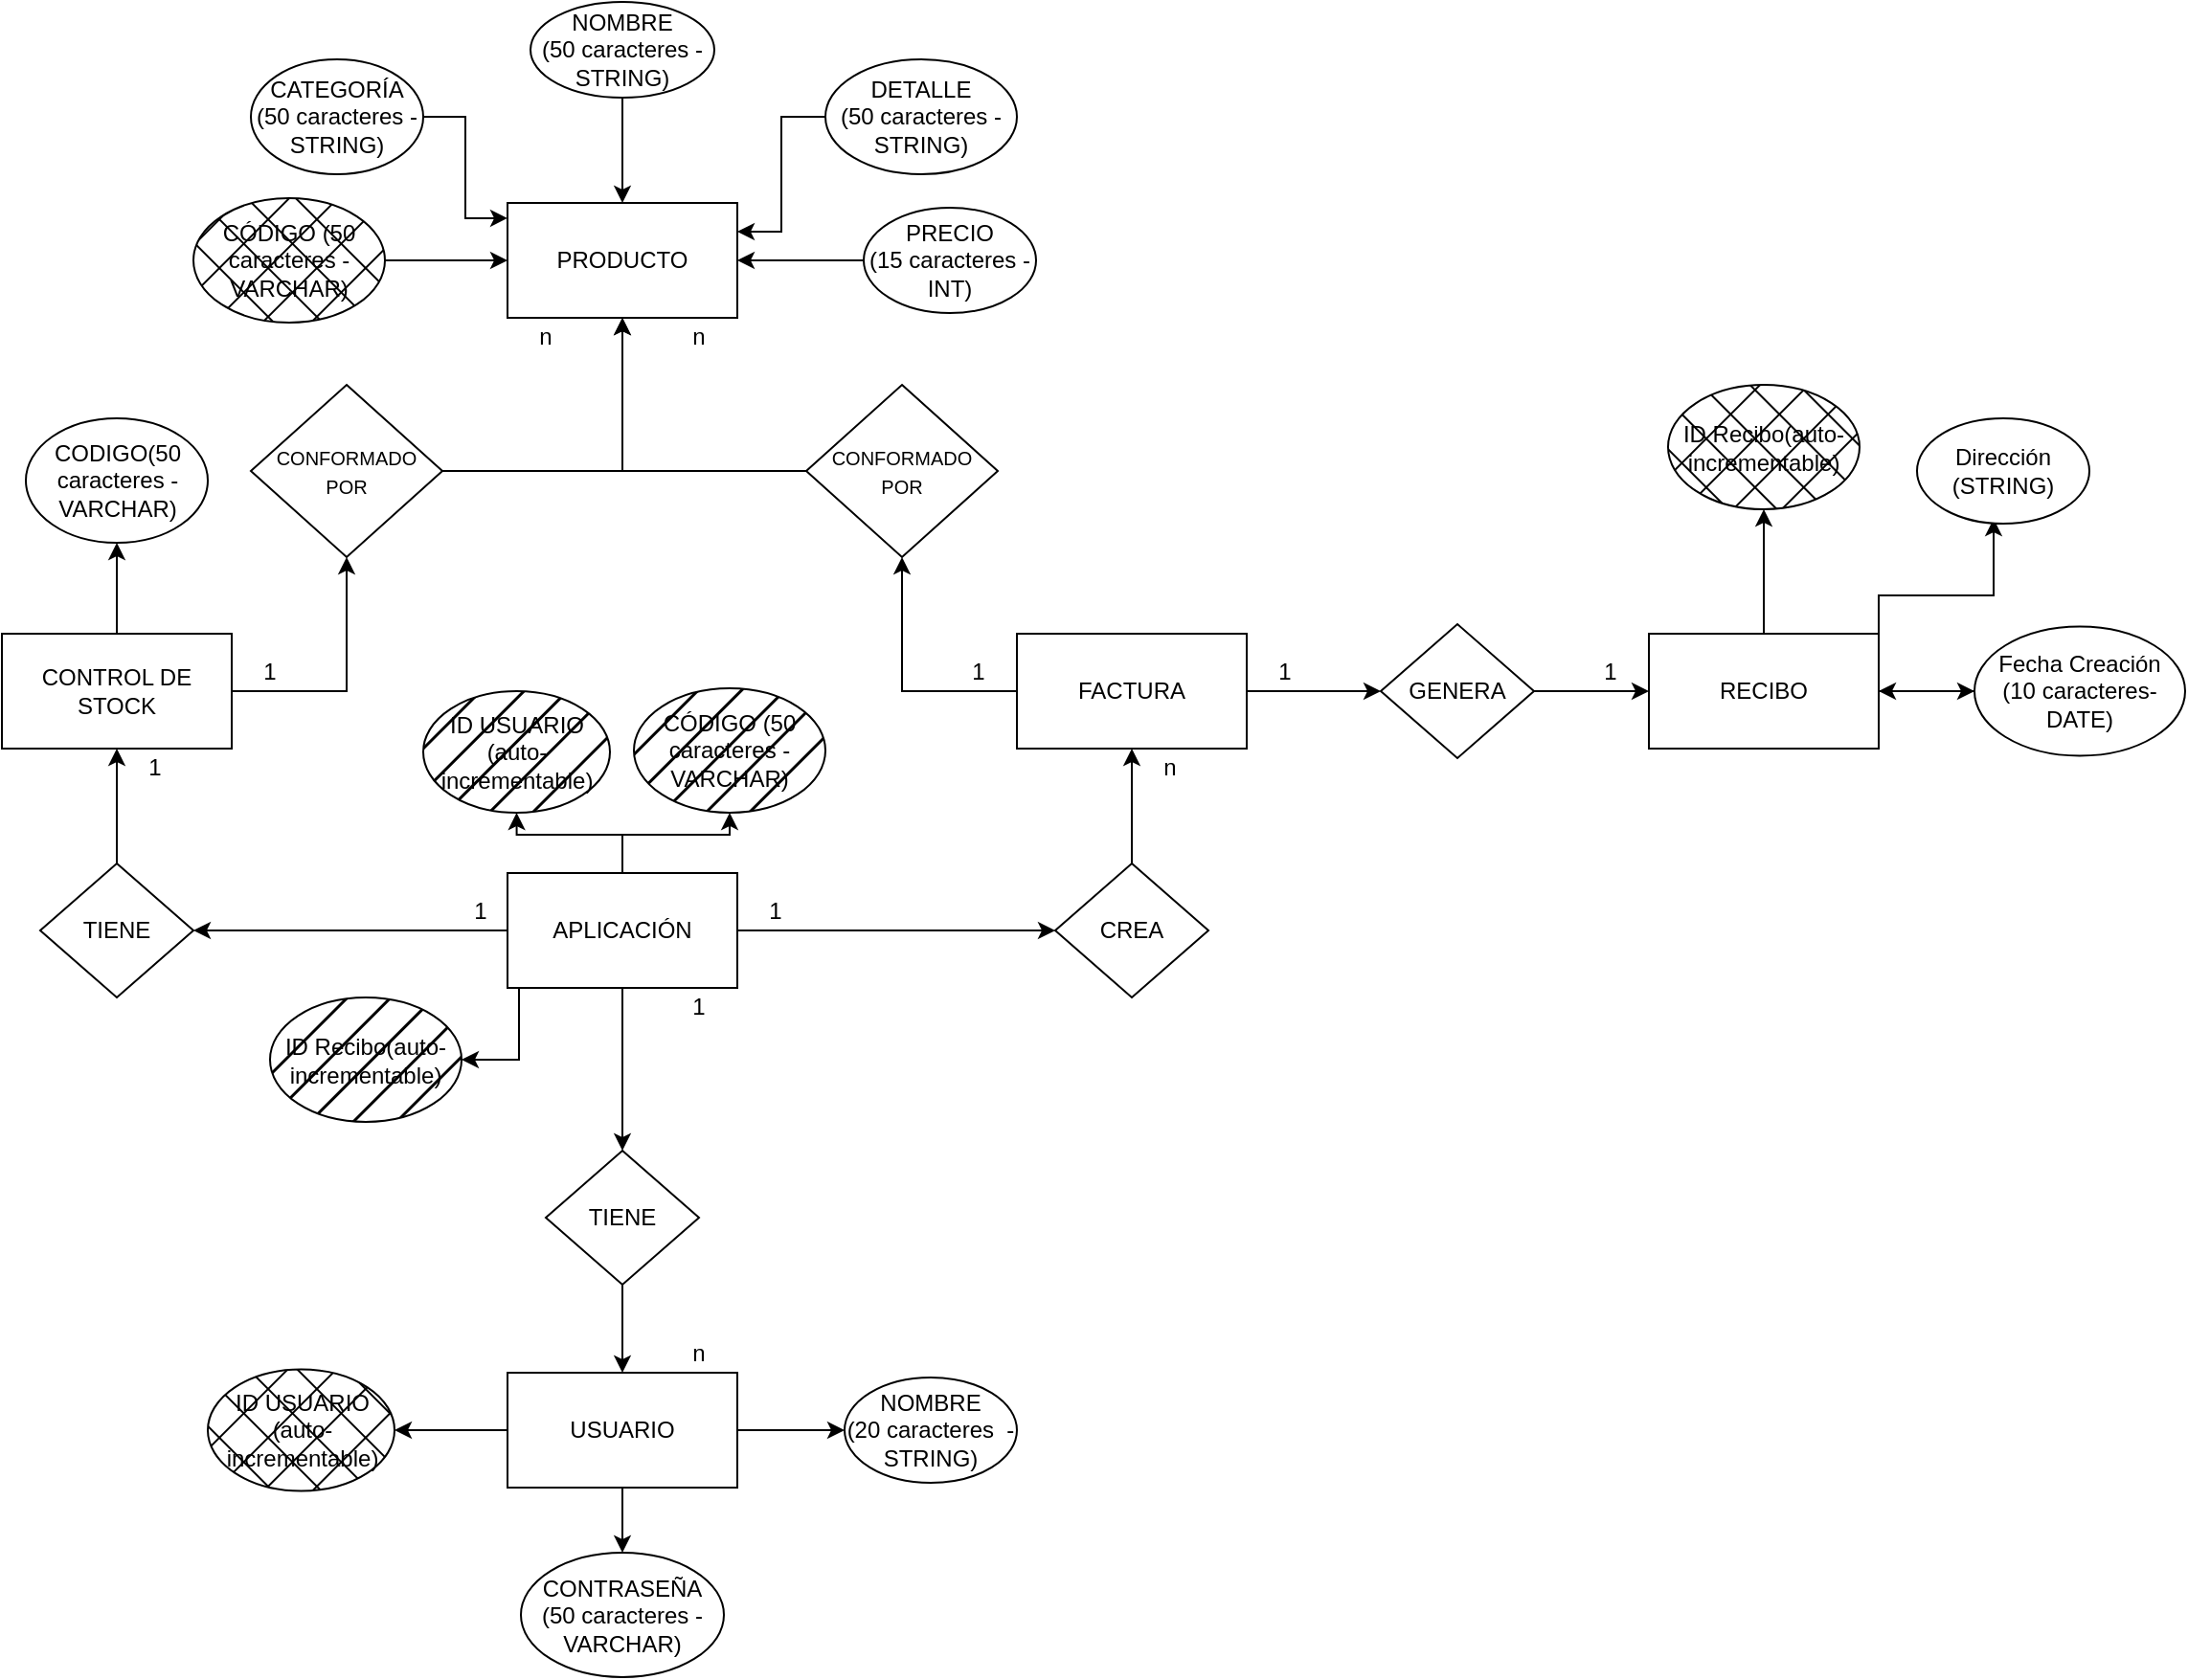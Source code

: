 <mxfile version="21.1.8" type="device">
  <diagram name="Página-1" id="AepbXCgjnHJDwi-GlF7M">
    <mxGraphModel dx="880" dy="1237" grid="1" gridSize="10" guides="1" tooltips="1" connect="1" arrows="1" fold="1" page="1" pageScale="1" pageWidth="1169" pageHeight="827" math="0" shadow="0">
      <root>
        <mxCell id="0" />
        <mxCell id="1" parent="0" />
        <mxCell id="afxZPn47sews8vrAxT-C-2" value="PRODUCTO" style="rounded=0;whiteSpace=wrap;html=1;" parent="1" vertex="1">
          <mxGeometry x="534" y="85" width="120" height="60" as="geometry" />
        </mxCell>
        <mxCell id="afxZPn47sews8vrAxT-C-19" style="edgeStyle=orthogonalEdgeStyle;rounded=0;orthogonalLoop=1;jettySize=auto;html=1;entryX=0;entryY=0.5;entryDx=0;entryDy=0;" parent="1" source="afxZPn47sews8vrAxT-C-12" target="afxZPn47sews8vrAxT-C-2" edge="1">
          <mxGeometry relative="1" as="geometry" />
        </mxCell>
        <mxCell id="afxZPn47sews8vrAxT-C-12" value="CÓDIGO (50 caracteres - VARCHAR)" style="ellipse;whiteSpace=wrap;html=1;fontSize=12;shadow=0;gradientColor=none;fillStyle=cross-hatch;fillColor=#000000;" parent="1" vertex="1">
          <mxGeometry x="370" y="82.5" width="100" height="65" as="geometry" />
        </mxCell>
        <mxCell id="afxZPn47sews8vrAxT-C-23" style="edgeStyle=orthogonalEdgeStyle;rounded=0;orthogonalLoop=1;jettySize=auto;html=1;entryX=0.5;entryY=0;entryDx=0;entryDy=0;" parent="1" source="afxZPn47sews8vrAxT-C-14" target="afxZPn47sews8vrAxT-C-2" edge="1">
          <mxGeometry relative="1" as="geometry" />
        </mxCell>
        <mxCell id="afxZPn47sews8vrAxT-C-14" value="NOMBRE&lt;br&gt;(50 caracteres - STRING)" style="ellipse;whiteSpace=wrap;html=1;fontSize=12;" parent="1" vertex="1">
          <mxGeometry x="546" y="-20" width="96" height="50" as="geometry" />
        </mxCell>
        <mxCell id="afxZPn47sews8vrAxT-C-22" style="edgeStyle=orthogonalEdgeStyle;rounded=0;orthogonalLoop=1;jettySize=auto;html=1;entryX=0;entryY=0.133;entryDx=0;entryDy=0;entryPerimeter=0;" parent="1" source="afxZPn47sews8vrAxT-C-15" target="afxZPn47sews8vrAxT-C-2" edge="1">
          <mxGeometry relative="1" as="geometry" />
        </mxCell>
        <mxCell id="afxZPn47sews8vrAxT-C-15" value="CATEGORÍA (50 caracteres - STRING)" style="ellipse;whiteSpace=wrap;html=1;fontSize=12;" parent="1" vertex="1">
          <mxGeometry x="400" y="10" width="90" height="60" as="geometry" />
        </mxCell>
        <mxCell id="afxZPn47sews8vrAxT-C-24" style="edgeStyle=orthogonalEdgeStyle;rounded=0;orthogonalLoop=1;jettySize=auto;html=1;entryX=1;entryY=0.25;entryDx=0;entryDy=0;" parent="1" source="afxZPn47sews8vrAxT-C-16" target="afxZPn47sews8vrAxT-C-2" edge="1">
          <mxGeometry relative="1" as="geometry" />
        </mxCell>
        <mxCell id="afxZPn47sews8vrAxT-C-16" value="DETALLE&lt;br&gt;(50 caracteres - STRING)" style="ellipse;whiteSpace=wrap;html=1;fontSize=12;" parent="1" vertex="1">
          <mxGeometry x="700" y="10" width="100" height="60" as="geometry" />
        </mxCell>
        <mxCell id="afxZPn47sews8vrAxT-C-28" style="edgeStyle=orthogonalEdgeStyle;rounded=0;orthogonalLoop=1;jettySize=auto;html=1;entryX=1;entryY=0.5;entryDx=0;entryDy=0;" parent="1" source="afxZPn47sews8vrAxT-C-17" target="afxZPn47sews8vrAxT-C-2" edge="1">
          <mxGeometry relative="1" as="geometry" />
        </mxCell>
        <mxCell id="afxZPn47sews8vrAxT-C-17" value="PRECIO&lt;br&gt;(15 caracteres - INT)" style="ellipse;whiteSpace=wrap;html=1;fontSize=12;" parent="1" vertex="1">
          <mxGeometry x="720" y="87.5" width="90" height="55" as="geometry" />
        </mxCell>
        <mxCell id="afxZPn47sews8vrAxT-C-61" style="edgeStyle=orthogonalEdgeStyle;rounded=0;orthogonalLoop=1;jettySize=auto;html=1;" parent="1" source="afxZPn47sews8vrAxT-C-29" target="afxZPn47sews8vrAxT-C-60" edge="1">
          <mxGeometry relative="1" as="geometry">
            <Array as="points">
              <mxPoint x="594" y="540" />
              <mxPoint x="594" y="540" />
            </Array>
          </mxGeometry>
        </mxCell>
        <mxCell id="afxZPn47sews8vrAxT-C-69" style="edgeStyle=orthogonalEdgeStyle;rounded=0;orthogonalLoop=1;jettySize=auto;html=1;" parent="1" source="afxZPn47sews8vrAxT-C-29" target="afxZPn47sews8vrAxT-C-68" edge="1">
          <mxGeometry relative="1" as="geometry" />
        </mxCell>
        <mxCell id="afxZPn47sews8vrAxT-C-73" style="edgeStyle=orthogonalEdgeStyle;rounded=0;orthogonalLoop=1;jettySize=auto;html=1;entryX=0;entryY=0.5;entryDx=0;entryDy=0;" parent="1" source="afxZPn47sews8vrAxT-C-29" target="afxZPn47sews8vrAxT-C-74" edge="1">
          <mxGeometry relative="1" as="geometry">
            <mxPoint x="730" y="465" as="targetPoint" />
          </mxGeometry>
        </mxCell>
        <mxCell id="dvAhUXR_tMsbIHyLgRzu-29" style="edgeStyle=orthogonalEdgeStyle;rounded=0;orthogonalLoop=1;jettySize=auto;html=1;entryX=0.5;entryY=1;entryDx=0;entryDy=0;" parent="1" source="afxZPn47sews8vrAxT-C-29" target="dvAhUXR_tMsbIHyLgRzu-23" edge="1">
          <mxGeometry relative="1" as="geometry" />
        </mxCell>
        <mxCell id="dvAhUXR_tMsbIHyLgRzu-33" style="edgeStyle=orthogonalEdgeStyle;rounded=0;orthogonalLoop=1;jettySize=auto;html=1;" parent="1" source="afxZPn47sews8vrAxT-C-29" target="dvAhUXR_tMsbIHyLgRzu-32" edge="1">
          <mxGeometry relative="1" as="geometry" />
        </mxCell>
        <mxCell id="dvAhUXR_tMsbIHyLgRzu-37" style="edgeStyle=orthogonalEdgeStyle;rounded=0;orthogonalLoop=1;jettySize=auto;html=1;entryX=1;entryY=0.5;entryDx=0;entryDy=0;" parent="1" source="afxZPn47sews8vrAxT-C-29" target="dvAhUXR_tMsbIHyLgRzu-34" edge="1">
          <mxGeometry relative="1" as="geometry">
            <Array as="points">
              <mxPoint x="540" y="533" />
            </Array>
          </mxGeometry>
        </mxCell>
        <mxCell id="afxZPn47sews8vrAxT-C-29" value="APLICACIÓN" style="rounded=0;whiteSpace=wrap;html=1;" parent="1" vertex="1">
          <mxGeometry x="534" y="435" width="120" height="60" as="geometry" />
        </mxCell>
        <mxCell id="afxZPn47sews8vrAxT-C-47" style="edgeStyle=orthogonalEdgeStyle;rounded=0;orthogonalLoop=1;jettySize=auto;html=1;entryX=0.5;entryY=1;entryDx=0;entryDy=0;" parent="1" source="afxZPn47sews8vrAxT-C-30" target="afxZPn47sews8vrAxT-C-46" edge="1">
          <mxGeometry relative="1" as="geometry" />
        </mxCell>
        <mxCell id="afxZPn47sews8vrAxT-C-67" style="edgeStyle=orthogonalEdgeStyle;rounded=0;orthogonalLoop=1;jettySize=auto;html=1;" parent="1" source="afxZPn47sews8vrAxT-C-30" target="afxZPn47sews8vrAxT-C-51" edge="1">
          <mxGeometry relative="1" as="geometry" />
        </mxCell>
        <mxCell id="afxZPn47sews8vrAxT-C-30" value="FACTURA" style="rounded=0;whiteSpace=wrap;html=1;" parent="1" vertex="1">
          <mxGeometry x="800" y="310" width="120" height="60" as="geometry" />
        </mxCell>
        <mxCell id="afxZPn47sews8vrAxT-C-44" style="edgeStyle=orthogonalEdgeStyle;rounded=0;orthogonalLoop=1;jettySize=auto;html=1;" parent="1" source="afxZPn47sews8vrAxT-C-31" target="afxZPn47sews8vrAxT-C-43" edge="1">
          <mxGeometry relative="1" as="geometry" />
        </mxCell>
        <mxCell id="dvAhUXR_tMsbIHyLgRzu-13" style="edgeStyle=orthogonalEdgeStyle;rounded=0;orthogonalLoop=1;jettySize=auto;html=1;entryX=0.5;entryY=1;entryDx=0;entryDy=0;" parent="1" source="afxZPn47sews8vrAxT-C-31" target="dvAhUXR_tMsbIHyLgRzu-14" edge="1">
          <mxGeometry relative="1" as="geometry">
            <mxPoint x="330" y="265" as="targetPoint" />
          </mxGeometry>
        </mxCell>
        <mxCell id="afxZPn47sews8vrAxT-C-31" value="CONTROL DE STOCK" style="rounded=0;whiteSpace=wrap;html=1;" parent="1" vertex="1">
          <mxGeometry x="270" y="310" width="120" height="60" as="geometry" />
        </mxCell>
        <mxCell id="dvAhUXR_tMsbIHyLgRzu-17" style="edgeStyle=orthogonalEdgeStyle;rounded=0;orthogonalLoop=1;jettySize=auto;html=1;entryX=1;entryY=0.5;entryDx=0;entryDy=0;" parent="1" source="afxZPn47sews8vrAxT-C-32" target="dvAhUXR_tMsbIHyLgRzu-16" edge="1">
          <mxGeometry relative="1" as="geometry" />
        </mxCell>
        <mxCell id="dvAhUXR_tMsbIHyLgRzu-20" style="edgeStyle=orthogonalEdgeStyle;rounded=0;orthogonalLoop=1;jettySize=auto;html=1;entryX=0.5;entryY=0;entryDx=0;entryDy=0;" parent="1" source="afxZPn47sews8vrAxT-C-32" target="dvAhUXR_tMsbIHyLgRzu-19" edge="1">
          <mxGeometry relative="1" as="geometry" />
        </mxCell>
        <mxCell id="dvAhUXR_tMsbIHyLgRzu-21" style="edgeStyle=orthogonalEdgeStyle;rounded=0;orthogonalLoop=1;jettySize=auto;html=1;entryX=0;entryY=0.5;entryDx=0;entryDy=0;" parent="1" source="afxZPn47sews8vrAxT-C-32" target="dvAhUXR_tMsbIHyLgRzu-18" edge="1">
          <mxGeometry relative="1" as="geometry" />
        </mxCell>
        <mxCell id="afxZPn47sews8vrAxT-C-32" value="USUARIO" style="rounded=0;whiteSpace=wrap;html=1;" parent="1" vertex="1">
          <mxGeometry x="534" y="696" width="120" height="60" as="geometry" />
        </mxCell>
        <mxCell id="dvAhUXR_tMsbIHyLgRzu-6" style="edgeStyle=orthogonalEdgeStyle;rounded=0;orthogonalLoop=1;jettySize=auto;html=1;entryX=0;entryY=0.5;entryDx=0;entryDy=0;" parent="1" source="afxZPn47sews8vrAxT-C-33" target="dvAhUXR_tMsbIHyLgRzu-5" edge="1">
          <mxGeometry relative="1" as="geometry" />
        </mxCell>
        <mxCell id="dvAhUXR_tMsbIHyLgRzu-9" style="edgeStyle=orthogonalEdgeStyle;rounded=0;orthogonalLoop=1;jettySize=auto;html=1;entryX=0.5;entryY=1;entryDx=0;entryDy=0;" parent="1" source="afxZPn47sews8vrAxT-C-33" target="dvAhUXR_tMsbIHyLgRzu-1" edge="1">
          <mxGeometry relative="1" as="geometry" />
        </mxCell>
        <mxCell id="dvAhUXR_tMsbIHyLgRzu-10" style="edgeStyle=orthogonalEdgeStyle;rounded=0;orthogonalLoop=1;jettySize=auto;html=1;" parent="1" source="afxZPn47sews8vrAxT-C-33" edge="1">
          <mxGeometry relative="1" as="geometry">
            <mxPoint x="1310" y="250" as="targetPoint" />
            <Array as="points">
              <mxPoint x="1250" y="290" />
              <mxPoint x="1310" y="290" />
            </Array>
          </mxGeometry>
        </mxCell>
        <mxCell id="afxZPn47sews8vrAxT-C-33" value="RECIBO" style="rounded=0;whiteSpace=wrap;html=1;" parent="1" vertex="1">
          <mxGeometry x="1130" y="310" width="120" height="60" as="geometry" />
        </mxCell>
        <mxCell id="afxZPn47sews8vrAxT-C-45" style="edgeStyle=orthogonalEdgeStyle;rounded=0;orthogonalLoop=1;jettySize=auto;html=1;entryX=0.5;entryY=1;entryDx=0;entryDy=0;" parent="1" source="afxZPn47sews8vrAxT-C-43" target="afxZPn47sews8vrAxT-C-2" edge="1">
          <mxGeometry relative="1" as="geometry" />
        </mxCell>
        <mxCell id="afxZPn47sews8vrAxT-C-43" value="&lt;font style=&quot;font-size: 10px;&quot;&gt;CONFORMADO &lt;br&gt;POR&lt;/font&gt;" style="rhombus;whiteSpace=wrap;html=1;verticalAlign=middle;" parent="1" vertex="1">
          <mxGeometry x="400" y="180" width="100" height="90" as="geometry" />
        </mxCell>
        <mxCell id="afxZPn47sews8vrAxT-C-48" style="edgeStyle=orthogonalEdgeStyle;rounded=0;orthogonalLoop=1;jettySize=auto;html=1;entryX=0.5;entryY=1;entryDx=0;entryDy=0;" parent="1" source="afxZPn47sews8vrAxT-C-46" target="afxZPn47sews8vrAxT-C-2" edge="1">
          <mxGeometry relative="1" as="geometry" />
        </mxCell>
        <mxCell id="afxZPn47sews8vrAxT-C-46" value="&lt;font style=&quot;font-size: 10px;&quot;&gt;CONFORMADO &lt;br&gt;POR&lt;/font&gt;" style="rhombus;whiteSpace=wrap;html=1;verticalAlign=middle;" parent="1" vertex="1">
          <mxGeometry x="690" y="180" width="100" height="90" as="geometry" />
        </mxCell>
        <mxCell id="afxZPn47sews8vrAxT-C-53" style="edgeStyle=orthogonalEdgeStyle;rounded=0;orthogonalLoop=1;jettySize=auto;html=1;" parent="1" source="afxZPn47sews8vrAxT-C-51" target="afxZPn47sews8vrAxT-C-33" edge="1">
          <mxGeometry relative="1" as="geometry" />
        </mxCell>
        <mxCell id="afxZPn47sews8vrAxT-C-51" value="GENERA" style="rhombus;whiteSpace=wrap;html=1;verticalAlign=middle;" parent="1" vertex="1">
          <mxGeometry x="990" y="305" width="80" height="70" as="geometry" />
        </mxCell>
        <mxCell id="afxZPn47sews8vrAxT-C-54" value="1" style="text;html=1;strokeColor=none;fillColor=none;align=center;verticalAlign=middle;whiteSpace=wrap;rounded=0;" parent="1" vertex="1">
          <mxGeometry x="1090" y="320" width="40" height="20" as="geometry" />
        </mxCell>
        <mxCell id="afxZPn47sews8vrAxT-C-55" value="1" style="text;html=1;strokeColor=none;fillColor=none;align=center;verticalAlign=middle;whiteSpace=wrap;rounded=0;" parent="1" vertex="1">
          <mxGeometry x="920" y="320" width="40" height="20" as="geometry" />
        </mxCell>
        <mxCell id="afxZPn47sews8vrAxT-C-56" value="1" style="text;html=1;strokeColor=none;fillColor=none;align=center;verticalAlign=middle;whiteSpace=wrap;rounded=0;" parent="1" vertex="1">
          <mxGeometry x="760" y="320" width="40" height="20" as="geometry" />
        </mxCell>
        <mxCell id="afxZPn47sews8vrAxT-C-57" value="n" style="text;html=1;strokeColor=none;fillColor=none;align=center;verticalAlign=middle;whiteSpace=wrap;rounded=0;" parent="1" vertex="1">
          <mxGeometry x="614" y="145" width="40" height="20" as="geometry" />
        </mxCell>
        <mxCell id="afxZPn47sews8vrAxT-C-58" value="n" style="text;html=1;strokeColor=none;fillColor=none;align=center;verticalAlign=middle;whiteSpace=wrap;rounded=0;" parent="1" vertex="1">
          <mxGeometry x="534" y="145" width="40" height="20" as="geometry" />
        </mxCell>
        <mxCell id="afxZPn47sews8vrAxT-C-59" value="1" style="text;html=1;strokeColor=none;fillColor=none;align=center;verticalAlign=middle;whiteSpace=wrap;rounded=0;" parent="1" vertex="1">
          <mxGeometry x="390" y="320" width="40" height="20" as="geometry" />
        </mxCell>
        <mxCell id="afxZPn47sews8vrAxT-C-62" style="edgeStyle=orthogonalEdgeStyle;rounded=0;orthogonalLoop=1;jettySize=auto;html=1;entryX=0.5;entryY=0;entryDx=0;entryDy=0;" parent="1" source="afxZPn47sews8vrAxT-C-60" target="afxZPn47sews8vrAxT-C-32" edge="1">
          <mxGeometry relative="1" as="geometry" />
        </mxCell>
        <mxCell id="afxZPn47sews8vrAxT-C-60" value="TIENE" style="rhombus;whiteSpace=wrap;html=1;verticalAlign=middle;" parent="1" vertex="1">
          <mxGeometry x="554" y="580" width="80" height="70" as="geometry" />
        </mxCell>
        <mxCell id="afxZPn47sews8vrAxT-C-64" value="1" style="text;html=1;strokeColor=none;fillColor=none;align=center;verticalAlign=middle;whiteSpace=wrap;rounded=0;" parent="1" vertex="1">
          <mxGeometry x="614" y="495" width="40" height="20" as="geometry" />
        </mxCell>
        <mxCell id="afxZPn47sews8vrAxT-C-65" value="n" style="text;html=1;strokeColor=none;fillColor=none;align=center;verticalAlign=middle;whiteSpace=wrap;rounded=0;" parent="1" vertex="1">
          <mxGeometry x="614" y="676" width="40" height="20" as="geometry" />
        </mxCell>
        <mxCell id="afxZPn47sews8vrAxT-C-70" style="edgeStyle=orthogonalEdgeStyle;rounded=0;orthogonalLoop=1;jettySize=auto;html=1;entryX=0.5;entryY=1;entryDx=0;entryDy=0;" parent="1" source="afxZPn47sews8vrAxT-C-68" target="afxZPn47sews8vrAxT-C-31" edge="1">
          <mxGeometry relative="1" as="geometry" />
        </mxCell>
        <mxCell id="afxZPn47sews8vrAxT-C-68" value="TIENE" style="rhombus;whiteSpace=wrap;html=1;verticalAlign=middle;" parent="1" vertex="1">
          <mxGeometry x="290" y="430" width="80" height="70" as="geometry" />
        </mxCell>
        <mxCell id="afxZPn47sews8vrAxT-C-71" value="1" style="text;html=1;strokeColor=none;fillColor=none;align=center;verticalAlign=middle;whiteSpace=wrap;rounded=0;" parent="1" vertex="1">
          <mxGeometry x="500" y="445" width="40" height="20" as="geometry" />
        </mxCell>
        <mxCell id="afxZPn47sews8vrAxT-C-72" value="1" style="text;html=1;strokeColor=none;fillColor=none;align=center;verticalAlign=middle;whiteSpace=wrap;rounded=0;" parent="1" vertex="1">
          <mxGeometry x="330" y="370" width="40" height="20" as="geometry" />
        </mxCell>
        <mxCell id="afxZPn47sews8vrAxT-C-75" style="edgeStyle=orthogonalEdgeStyle;rounded=0;orthogonalLoop=1;jettySize=auto;html=1;entryX=0.5;entryY=1;entryDx=0;entryDy=0;" parent="1" source="afxZPn47sews8vrAxT-C-74" target="afxZPn47sews8vrAxT-C-30" edge="1">
          <mxGeometry relative="1" as="geometry" />
        </mxCell>
        <mxCell id="afxZPn47sews8vrAxT-C-74" value="CREA" style="rhombus;whiteSpace=wrap;html=1;verticalAlign=middle;" parent="1" vertex="1">
          <mxGeometry x="820" y="430" width="80" height="70" as="geometry" />
        </mxCell>
        <mxCell id="afxZPn47sews8vrAxT-C-76" value="1" style="text;html=1;strokeColor=none;fillColor=none;align=center;verticalAlign=middle;whiteSpace=wrap;rounded=0;" parent="1" vertex="1">
          <mxGeometry x="654" y="445" width="40" height="20" as="geometry" />
        </mxCell>
        <mxCell id="afxZPn47sews8vrAxT-C-77" value="n" style="text;html=1;strokeColor=none;fillColor=none;align=center;verticalAlign=middle;whiteSpace=wrap;rounded=0;" parent="1" vertex="1">
          <mxGeometry x="860" y="370" width="40" height="20" as="geometry" />
        </mxCell>
        <mxCell id="dvAhUXR_tMsbIHyLgRzu-1" value="ID Recibo(auto-incrementable)" style="ellipse;whiteSpace=wrap;html=1;fontSize=12;fillStyle=cross-hatch;fillColor=#000000;" parent="1" vertex="1">
          <mxGeometry x="1140" y="180" width="100" height="65" as="geometry" />
        </mxCell>
        <mxCell id="dvAhUXR_tMsbIHyLgRzu-3" value="&lt;div&gt;Dirección&lt;/div&gt;&lt;div&gt;(STRING)&lt;/div&gt;" style="ellipse;whiteSpace=wrap;html=1;fontSize=12;" parent="1" vertex="1">
          <mxGeometry x="1270" y="197.5" width="90" height="55" as="geometry" />
        </mxCell>
        <mxCell id="dvAhUXR_tMsbIHyLgRzu-11" value="" style="edgeStyle=orthogonalEdgeStyle;rounded=0;orthogonalLoop=1;jettySize=auto;html=1;" parent="1" source="dvAhUXR_tMsbIHyLgRzu-5" target="afxZPn47sews8vrAxT-C-33" edge="1">
          <mxGeometry relative="1" as="geometry" />
        </mxCell>
        <mxCell id="dvAhUXR_tMsbIHyLgRzu-5" value="&lt;div&gt;Fecha Creación&lt;br&gt;&lt;/div&gt;&lt;div&gt;(10 caracteres-DATE)&lt;/div&gt;" style="ellipse;whiteSpace=wrap;html=1;fontSize=12;" parent="1" vertex="1">
          <mxGeometry x="1300" y="306.25" width="110" height="67.5" as="geometry" />
        </mxCell>
        <mxCell id="dvAhUXR_tMsbIHyLgRzu-14" value="CODIGO(50 caracteres - VARCHAR)" style="ellipse;whiteSpace=wrap;html=1;fontSize=12;" parent="1" vertex="1">
          <mxGeometry x="282.5" y="197.5" width="95" height="65" as="geometry" />
        </mxCell>
        <mxCell id="dvAhUXR_tMsbIHyLgRzu-16" value="&lt;div&gt;ID USUARIO&lt;br&gt;&lt;/div&gt;&lt;div&gt;(auto-incrementable)&lt;/div&gt;" style="ellipse;whiteSpace=wrap;html=1;fontSize=12;fillColor=#000000;fillStyle=cross-hatch;" parent="1" vertex="1">
          <mxGeometry x="377.5" y="694.25" width="97.5" height="63.5" as="geometry" />
        </mxCell>
        <mxCell id="dvAhUXR_tMsbIHyLgRzu-18" value="&lt;div&gt;NOMBRE&lt;br&gt;&lt;/div&gt;&lt;div&gt;(20 caracteres&amp;nbsp; -STRING)&lt;/div&gt;" style="ellipse;whiteSpace=wrap;html=1;fontSize=12;" parent="1" vertex="1">
          <mxGeometry x="710" y="698.5" width="90" height="55" as="geometry" />
        </mxCell>
        <mxCell id="dvAhUXR_tMsbIHyLgRzu-19" value="&lt;div&gt;CONTRASEÑA&lt;br&gt;&lt;/div&gt;&lt;div&gt;(50 caracteres - VARCHAR)&lt;/div&gt;" style="ellipse;whiteSpace=wrap;html=1;fontSize=12;" parent="1" vertex="1">
          <mxGeometry x="541" y="790" width="106" height="65" as="geometry" />
        </mxCell>
        <mxCell id="dvAhUXR_tMsbIHyLgRzu-23" value="&lt;div&gt;ID USUARIO&lt;br&gt;&lt;/div&gt;&lt;div&gt;(auto-incrementable)&lt;/div&gt;" style="ellipse;whiteSpace=wrap;html=1;fontSize=12;fillColor=#000000;fillStyle=hatch;" parent="1" vertex="1">
          <mxGeometry x="490" y="340" width="97.5" height="63.5" as="geometry" />
        </mxCell>
        <mxCell id="dvAhUXR_tMsbIHyLgRzu-32" value="CÓDIGO (50 caracteres - VARCHAR)" style="ellipse;whiteSpace=wrap;html=1;fontSize=12;shadow=0;gradientColor=none;fillStyle=hatch;fillColor=#000000;" parent="1" vertex="1">
          <mxGeometry x="600" y="338.5" width="100" height="65" as="geometry" />
        </mxCell>
        <mxCell id="dvAhUXR_tMsbIHyLgRzu-34" value="ID Recibo(auto-incrementable)" style="ellipse;whiteSpace=wrap;html=1;fontSize=12;fillStyle=hatch;fillColor=#000000;" parent="1" vertex="1">
          <mxGeometry x="410" y="500" width="100" height="65" as="geometry" />
        </mxCell>
      </root>
    </mxGraphModel>
  </diagram>
</mxfile>
